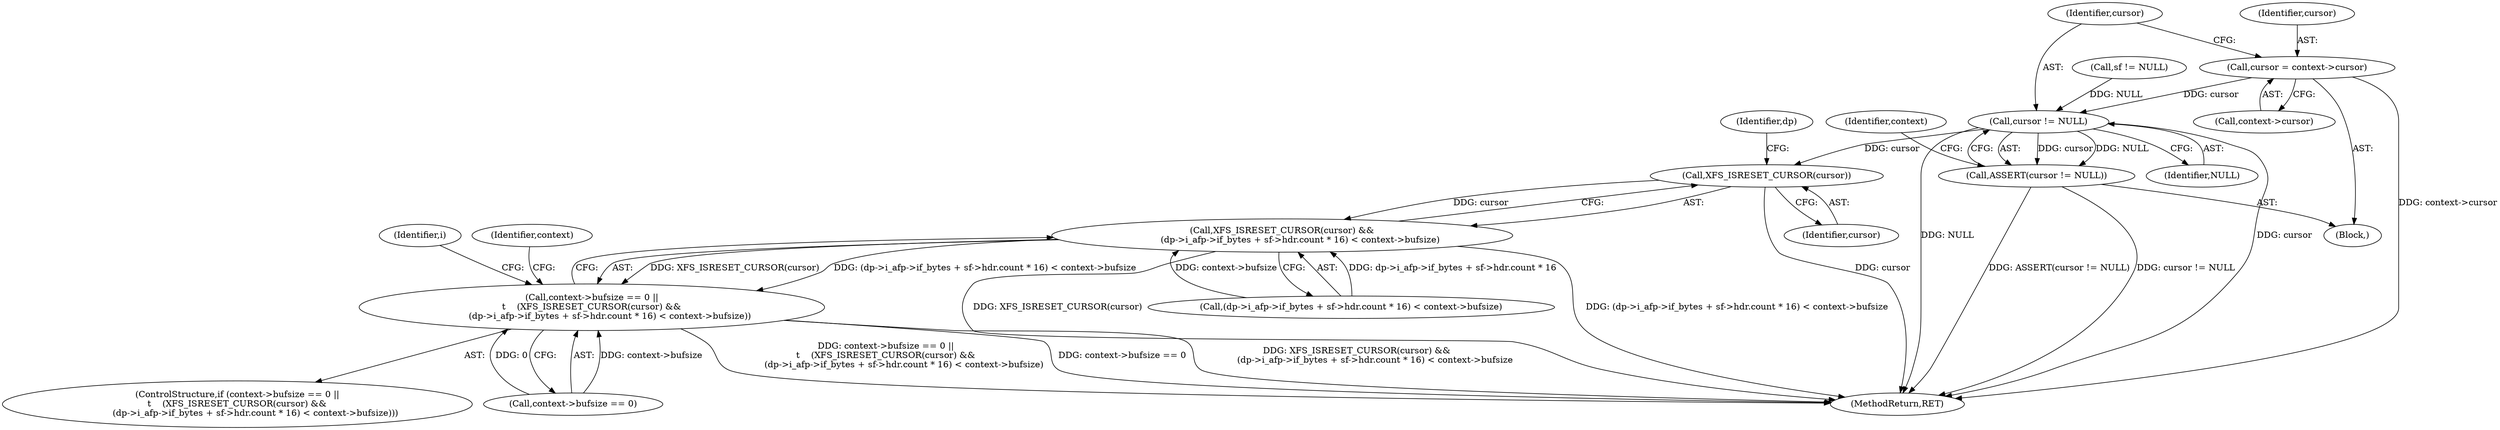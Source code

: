 digraph "0_linux_2e83b79b2d6c78bf1b4aa227938a214dcbddc83f_0@pointer" {
"1000166" [label="(Call,cursor = context->cursor)"];
"1000172" [label="(Call,cursor != NULL)"];
"1000171" [label="(Call,ASSERT(cursor != NULL))"];
"1000185" [label="(Call,XFS_ISRESET_CURSOR(cursor))"];
"1000184" [label="(Call,XFS_ISRESET_CURSOR(cursor) &&\n             (dp->i_afp->if_bytes + sf->hdr.count * 16) < context->bufsize)"];
"1000178" [label="(Call,context->bufsize == 0 ||\n\t    (XFS_ISRESET_CURSOR(cursor) &&\n             (dp->i_afp->if_bytes + sf->hdr.count * 16) < context->bufsize))"];
"1000276" [label="(Identifier,context)"];
"1000172" [label="(Call,cursor != NULL)"];
"1000166" [label="(Call,cursor = context->cursor)"];
"1000185" [label="(Call,XFS_ISRESET_CURSOR(cursor))"];
"1000186" [label="(Identifier,cursor)"];
"1000568" [label="(MethodReturn,RET)"];
"1000168" [label="(Call,context->cursor)"];
"1000154" [label="(Call,sf != NULL)"];
"1000173" [label="(Identifier,cursor)"];
"1000176" [label="(Identifier,context)"];
"1000174" [label="(Identifier,NULL)"];
"1000184" [label="(Call,XFS_ISRESET_CURSOR(cursor) &&\n             (dp->i_afp->if_bytes + sf->hdr.count * 16) < context->bufsize)"];
"1000167" [label="(Identifier,cursor)"];
"1000177" [label="(ControlStructure,if (context->bufsize == 0 ||\n\t    (XFS_ISRESET_CURSOR(cursor) &&\n             (dp->i_afp->if_bytes + sf->hdr.count * 16) < context->bufsize)))"];
"1000179" [label="(Call,context->bufsize == 0)"];
"1000178" [label="(Call,context->bufsize == 0 ||\n\t    (XFS_ISRESET_CURSOR(cursor) &&\n             (dp->i_afp->if_bytes + sf->hdr.count * 16) < context->bufsize))"];
"1000191" [label="(Identifier,dp)"];
"1000111" [label="(Block,)"];
"1000171" [label="(Call,ASSERT(cursor != NULL))"];
"1000208" [label="(Identifier,i)"];
"1000187" [label="(Call,(dp->i_afp->if_bytes + sf->hdr.count * 16) < context->bufsize)"];
"1000166" -> "1000111"  [label="AST: "];
"1000166" -> "1000168"  [label="CFG: "];
"1000167" -> "1000166"  [label="AST: "];
"1000168" -> "1000166"  [label="AST: "];
"1000173" -> "1000166"  [label="CFG: "];
"1000166" -> "1000568"  [label="DDG: context->cursor"];
"1000166" -> "1000172"  [label="DDG: cursor"];
"1000172" -> "1000171"  [label="AST: "];
"1000172" -> "1000174"  [label="CFG: "];
"1000173" -> "1000172"  [label="AST: "];
"1000174" -> "1000172"  [label="AST: "];
"1000171" -> "1000172"  [label="CFG: "];
"1000172" -> "1000568"  [label="DDG: cursor"];
"1000172" -> "1000568"  [label="DDG: NULL"];
"1000172" -> "1000171"  [label="DDG: cursor"];
"1000172" -> "1000171"  [label="DDG: NULL"];
"1000154" -> "1000172"  [label="DDG: NULL"];
"1000172" -> "1000185"  [label="DDG: cursor"];
"1000171" -> "1000111"  [label="AST: "];
"1000176" -> "1000171"  [label="CFG: "];
"1000171" -> "1000568"  [label="DDG: cursor != NULL"];
"1000171" -> "1000568"  [label="DDG: ASSERT(cursor != NULL)"];
"1000185" -> "1000184"  [label="AST: "];
"1000185" -> "1000186"  [label="CFG: "];
"1000186" -> "1000185"  [label="AST: "];
"1000191" -> "1000185"  [label="CFG: "];
"1000184" -> "1000185"  [label="CFG: "];
"1000185" -> "1000568"  [label="DDG: cursor"];
"1000185" -> "1000184"  [label="DDG: cursor"];
"1000184" -> "1000178"  [label="AST: "];
"1000184" -> "1000187"  [label="CFG: "];
"1000187" -> "1000184"  [label="AST: "];
"1000178" -> "1000184"  [label="CFG: "];
"1000184" -> "1000568"  [label="DDG: (dp->i_afp->if_bytes + sf->hdr.count * 16) < context->bufsize"];
"1000184" -> "1000568"  [label="DDG: XFS_ISRESET_CURSOR(cursor)"];
"1000184" -> "1000178"  [label="DDG: XFS_ISRESET_CURSOR(cursor)"];
"1000184" -> "1000178"  [label="DDG: (dp->i_afp->if_bytes + sf->hdr.count * 16) < context->bufsize"];
"1000187" -> "1000184"  [label="DDG: dp->i_afp->if_bytes + sf->hdr.count * 16"];
"1000187" -> "1000184"  [label="DDG: context->bufsize"];
"1000178" -> "1000177"  [label="AST: "];
"1000178" -> "1000179"  [label="CFG: "];
"1000179" -> "1000178"  [label="AST: "];
"1000208" -> "1000178"  [label="CFG: "];
"1000276" -> "1000178"  [label="CFG: "];
"1000178" -> "1000568"  [label="DDG: context->bufsize == 0 ||\n\t    (XFS_ISRESET_CURSOR(cursor) &&\n             (dp->i_afp->if_bytes + sf->hdr.count * 16) < context->bufsize)"];
"1000178" -> "1000568"  [label="DDG: context->bufsize == 0"];
"1000178" -> "1000568"  [label="DDG: XFS_ISRESET_CURSOR(cursor) &&\n             (dp->i_afp->if_bytes + sf->hdr.count * 16) < context->bufsize"];
"1000179" -> "1000178"  [label="DDG: context->bufsize"];
"1000179" -> "1000178"  [label="DDG: 0"];
}

